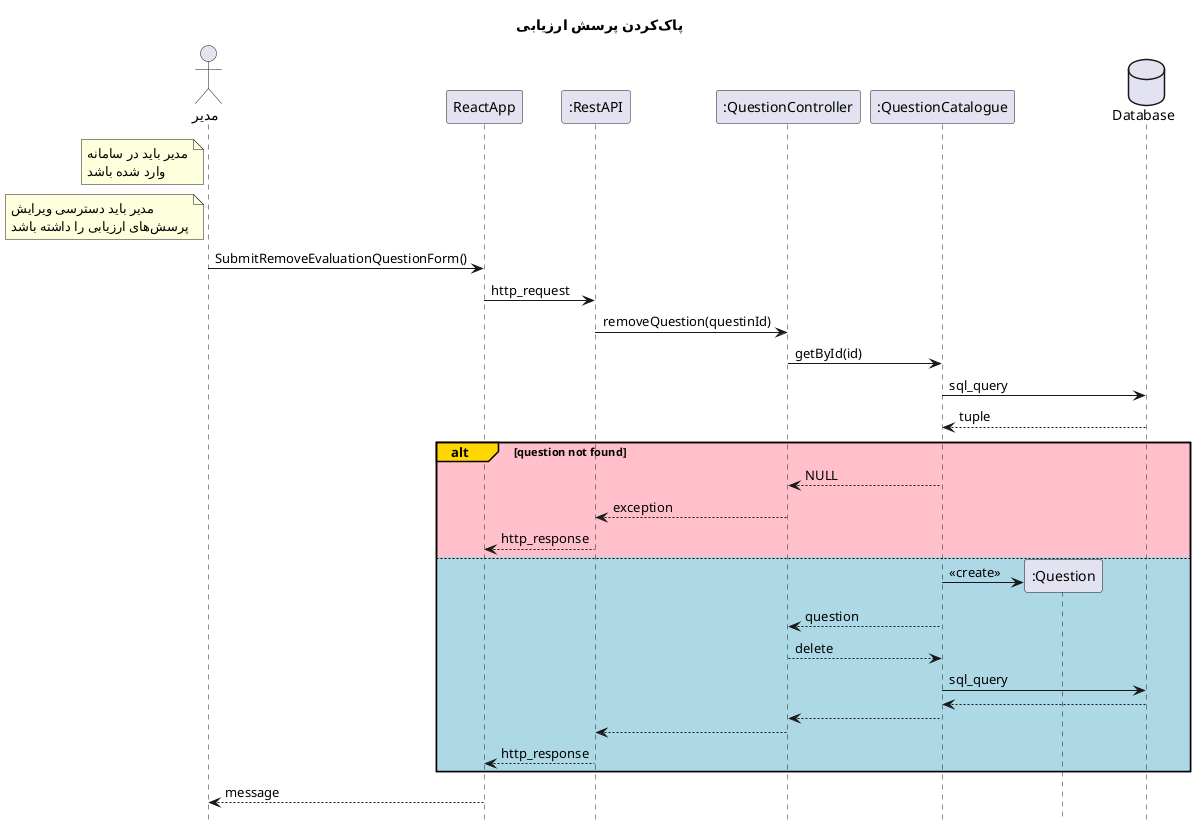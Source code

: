 @startuml RemoveEvaluationServiceQuestion
hide footbox
title "پاک‌کردن پرسش‌ ارزیابی"
actor       "مدیر" as admin
participant ReactApp
participant ":RestAPI" as RestAPI
participant ":QuestionController" as QuestionController
participant ":QuestionCatalogue" as QuestionCatalogue
participant ":Question" as Question
database Database
note left of admin
    مدیر باید در سامانه
    وارد شده باشد
end note
note left of admin
    مدیر باید دسترسی ویرایش
    پرسش‌های ارزیابی را داشته باشد
end note

admin -> ReactApp: SubmitRemoveEvaluationQuestionForm()
ReactApp -> RestAPI: http_request
RestAPI -> QuestionController: removeQuestion(questinId)
QuestionController -> QuestionCatalogue: getById(id)
QuestionCatalogue -> Database: sql_query
return tuple
alt#Gold #Pink question not found
    
    QuestionCatalogue --> QuestionController: NULL
    QuestionController --> RestAPI:  exception
    RestAPI --> ReactApp: http_response

else #LightBlue

    QuestionCatalogue -> Question **: <<create>>
    QuestionCatalogue --> QuestionController: question
    QuestionController --> QuestionCatalogue: delete
    QuestionCatalogue -> Database: sql_query
    return
    QuestionCatalogue --> QuestionController
    QuestionController --> RestAPI
    RestAPI --> ReactApp: http_response

end
ReactApp --> admin: message
@enduml